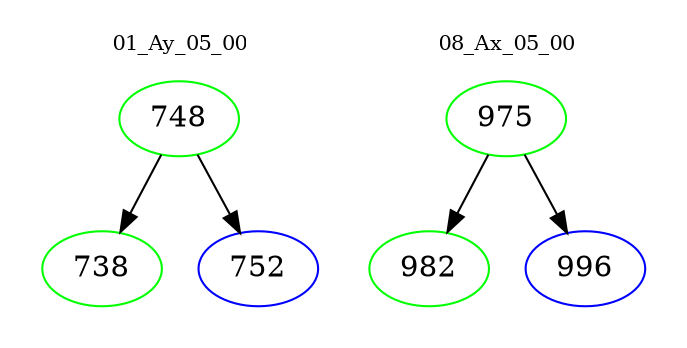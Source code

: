digraph{
subgraph cluster_0 {
color = white
label = "01_Ay_05_00";
fontsize=10;
T0_748 [label="748", color="green"]
T0_748 -> T0_738 [color="black"]
T0_738 [label="738", color="green"]
T0_748 -> T0_752 [color="black"]
T0_752 [label="752", color="blue"]
}
subgraph cluster_1 {
color = white
label = "08_Ax_05_00";
fontsize=10;
T1_975 [label="975", color="green"]
T1_975 -> T1_982 [color="black"]
T1_982 [label="982", color="green"]
T1_975 -> T1_996 [color="black"]
T1_996 [label="996", color="blue"]
}
}
